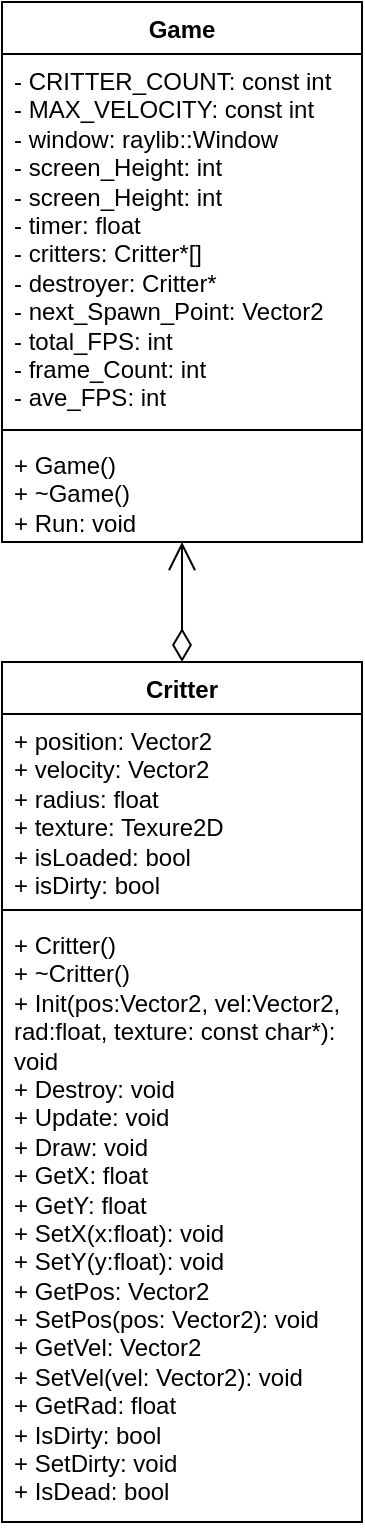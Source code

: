 <mxfile version="24.5.4" type="github">
  <diagram id="C5RBs43oDa-KdzZeNtuy" name="Page-1">
    <mxGraphModel dx="1434" dy="782" grid="1" gridSize="10" guides="1" tooltips="1" connect="1" arrows="1" fold="1" page="1" pageScale="1" pageWidth="827" pageHeight="1169" math="0" shadow="0">
      <root>
        <mxCell id="WIyWlLk6GJQsqaUBKTNV-0" />
        <mxCell id="WIyWlLk6GJQsqaUBKTNV-1" parent="WIyWlLk6GJQsqaUBKTNV-0" />
        <mxCell id="62I8uR8LPp55gQEULs3w-7" value="Game" style="swimlane;fontStyle=1;align=center;verticalAlign=top;childLayout=stackLayout;horizontal=1;startSize=26;horizontalStack=0;resizeParent=1;resizeParentMax=0;resizeLast=0;collapsible=1;marginBottom=0;whiteSpace=wrap;html=1;" vertex="1" parent="WIyWlLk6GJQsqaUBKTNV-1">
          <mxGeometry x="324" y="30" width="180" height="270" as="geometry" />
        </mxCell>
        <mxCell id="62I8uR8LPp55gQEULs3w-8" value="- CRITTER_COUNT: const int&lt;br&gt;- MAX_VELOCITY: const int&lt;br&gt;- window: raylib::Window&lt;br&gt;- screen_Height: int&lt;br&gt;- screen_Height: int&lt;br&gt;- timer: float&lt;br&gt;- critters: Critter*[]&lt;br&gt;- destroyer: Critter*&lt;br&gt;- next_Spawn_Point: Vector2&lt;br&gt;- total_FPS: int&lt;br&gt;- frame_Count: int&lt;br&gt;- ave_FPS: int" style="text;strokeColor=none;fillColor=none;align=left;verticalAlign=top;spacingLeft=4;spacingRight=4;overflow=hidden;rotatable=0;points=[[0,0.5],[1,0.5]];portConstraint=eastwest;whiteSpace=wrap;html=1;" vertex="1" parent="62I8uR8LPp55gQEULs3w-7">
          <mxGeometry y="26" width="180" height="184" as="geometry" />
        </mxCell>
        <mxCell id="62I8uR8LPp55gQEULs3w-9" value="" style="line;strokeWidth=1;fillColor=none;align=left;verticalAlign=middle;spacingTop=-1;spacingLeft=3;spacingRight=3;rotatable=0;labelPosition=right;points=[];portConstraint=eastwest;strokeColor=inherit;" vertex="1" parent="62I8uR8LPp55gQEULs3w-7">
          <mxGeometry y="210" width="180" height="8" as="geometry" />
        </mxCell>
        <mxCell id="62I8uR8LPp55gQEULs3w-10" value="+ Game()&lt;br&gt;+ ~Game()&lt;br&gt;+ Run: void" style="text;strokeColor=none;fillColor=none;align=left;verticalAlign=top;spacingLeft=4;spacingRight=4;overflow=hidden;rotatable=0;points=[[0,0.5],[1,0.5]];portConstraint=eastwest;whiteSpace=wrap;html=1;" vertex="1" parent="62I8uR8LPp55gQEULs3w-7">
          <mxGeometry y="218" width="180" height="52" as="geometry" />
        </mxCell>
        <mxCell id="62I8uR8LPp55gQEULs3w-11" value="&lt;div&gt;Critter&lt;/div&gt;&lt;div&gt;&lt;br&gt;&lt;/div&gt;" style="swimlane;fontStyle=1;align=center;verticalAlign=top;childLayout=stackLayout;horizontal=1;startSize=26;horizontalStack=0;resizeParent=1;resizeParentMax=0;resizeLast=0;collapsible=1;marginBottom=0;whiteSpace=wrap;html=1;" vertex="1" parent="WIyWlLk6GJQsqaUBKTNV-1">
          <mxGeometry x="324" y="360" width="180" height="430" as="geometry" />
        </mxCell>
        <mxCell id="62I8uR8LPp55gQEULs3w-12" value="&lt;div&gt;+ position: Vector2&lt;/div&gt;&lt;div&gt;+ velocity: Vector2&lt;/div&gt;&lt;div&gt;+ radius: float&lt;/div&gt;&lt;div&gt;+ texture: Texure2D&lt;/div&gt;&lt;div&gt;+ isLoaded: bool&lt;/div&gt;&lt;div&gt;+ isDirty: bool&lt;br&gt;&lt;/div&gt;&lt;div&gt;&lt;br&gt;&lt;/div&gt;" style="text;strokeColor=none;fillColor=none;align=left;verticalAlign=top;spacingLeft=4;spacingRight=4;overflow=hidden;rotatable=0;points=[[0,0.5],[1,0.5]];portConstraint=eastwest;whiteSpace=wrap;html=1;" vertex="1" parent="62I8uR8LPp55gQEULs3w-11">
          <mxGeometry y="26" width="180" height="94" as="geometry" />
        </mxCell>
        <mxCell id="62I8uR8LPp55gQEULs3w-13" value="" style="line;strokeWidth=1;fillColor=none;align=left;verticalAlign=middle;spacingTop=-1;spacingLeft=3;spacingRight=3;rotatable=0;labelPosition=right;points=[];portConstraint=eastwest;strokeColor=inherit;" vertex="1" parent="62I8uR8LPp55gQEULs3w-11">
          <mxGeometry y="120" width="180" height="8" as="geometry" />
        </mxCell>
        <mxCell id="62I8uR8LPp55gQEULs3w-14" value="&lt;div&gt;+ Critter()&lt;/div&gt;&lt;div&gt;+ ~Critter()&lt;/div&gt;&lt;div&gt;+ Init(pos:Vector2, vel:Vector2, rad:float, texture: const char*): void&lt;/div&gt;&lt;div&gt;+ Destroy: void&lt;/div&gt;&lt;div&gt;+ Update: void&lt;/div&gt;&lt;div&gt;+ Draw: void&lt;/div&gt;&lt;div&gt;+ GetX: float&lt;/div&gt;&lt;div&gt;+ GetY: float&lt;/div&gt;&lt;div&gt;+ SetX(x:float): void&lt;/div&gt;&lt;div&gt;+ SetY(y:float): void&lt;/div&gt;&lt;div&gt;+ GetPos: Vector2&lt;/div&gt;&lt;div&gt;+ SetPos(pos: Vector2): void&lt;/div&gt;&lt;div&gt;+ GetVel: Vector2&lt;/div&gt;&lt;div&gt;+ SetVel(vel: Vector2): void&lt;/div&gt;&lt;div&gt;+ GetRad: float&lt;/div&gt;&lt;div&gt;+ IsDirty: bool&lt;/div&gt;&lt;div&gt;+ SetDirty: void&lt;/div&gt;&lt;div&gt;+ IsDead: bool&lt;br&gt;&lt;/div&gt;" style="text;strokeColor=none;fillColor=none;align=left;verticalAlign=top;spacingLeft=4;spacingRight=4;overflow=hidden;rotatable=0;points=[[0,0.5],[1,0.5]];portConstraint=eastwest;whiteSpace=wrap;html=1;" vertex="1" parent="62I8uR8LPp55gQEULs3w-11">
          <mxGeometry y="128" width="180" height="302" as="geometry" />
        </mxCell>
        <mxCell id="62I8uR8LPp55gQEULs3w-17" value="&lt;div&gt;&lt;br&gt;&lt;/div&gt;&lt;div&gt;&lt;br&gt;&lt;/div&gt;" style="endArrow=open;html=1;endSize=12;startArrow=diamondThin;startSize=14;startFill=0;edgeStyle=orthogonalEdgeStyle;align=left;verticalAlign=bottom;rounded=0;exitX=0.5;exitY=0;exitDx=0;exitDy=0;entryX=0.5;entryY=1;entryDx=0;entryDy=0;" edge="1" parent="WIyWlLk6GJQsqaUBKTNV-1" source="62I8uR8LPp55gQEULs3w-11" target="62I8uR8LPp55gQEULs3w-7">
          <mxGeometry x="-1" y="3" relative="1" as="geometry">
            <mxPoint x="138" y="410" as="sourcePoint" />
            <mxPoint x="298" y="410" as="targetPoint" />
          </mxGeometry>
        </mxCell>
      </root>
    </mxGraphModel>
  </diagram>
</mxfile>

